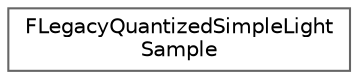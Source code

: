 digraph "Graphical Class Hierarchy"
{
 // INTERACTIVE_SVG=YES
 // LATEX_PDF_SIZE
  bgcolor="transparent";
  edge [fontname=Helvetica,fontsize=10,labelfontname=Helvetica,labelfontsize=10];
  node [fontname=Helvetica,fontsize=10,shape=box,height=0.2,width=0.4];
  rankdir="LR";
  Node0 [id="Node000000",label="FLegacyQuantizedSimpleLight\lSample",height=0.2,width=0.4,color="grey40", fillcolor="white", style="filled",URL="$d0/d7e/structFLegacyQuantizedSimpleLightSample.html",tooltip=" "];
}
